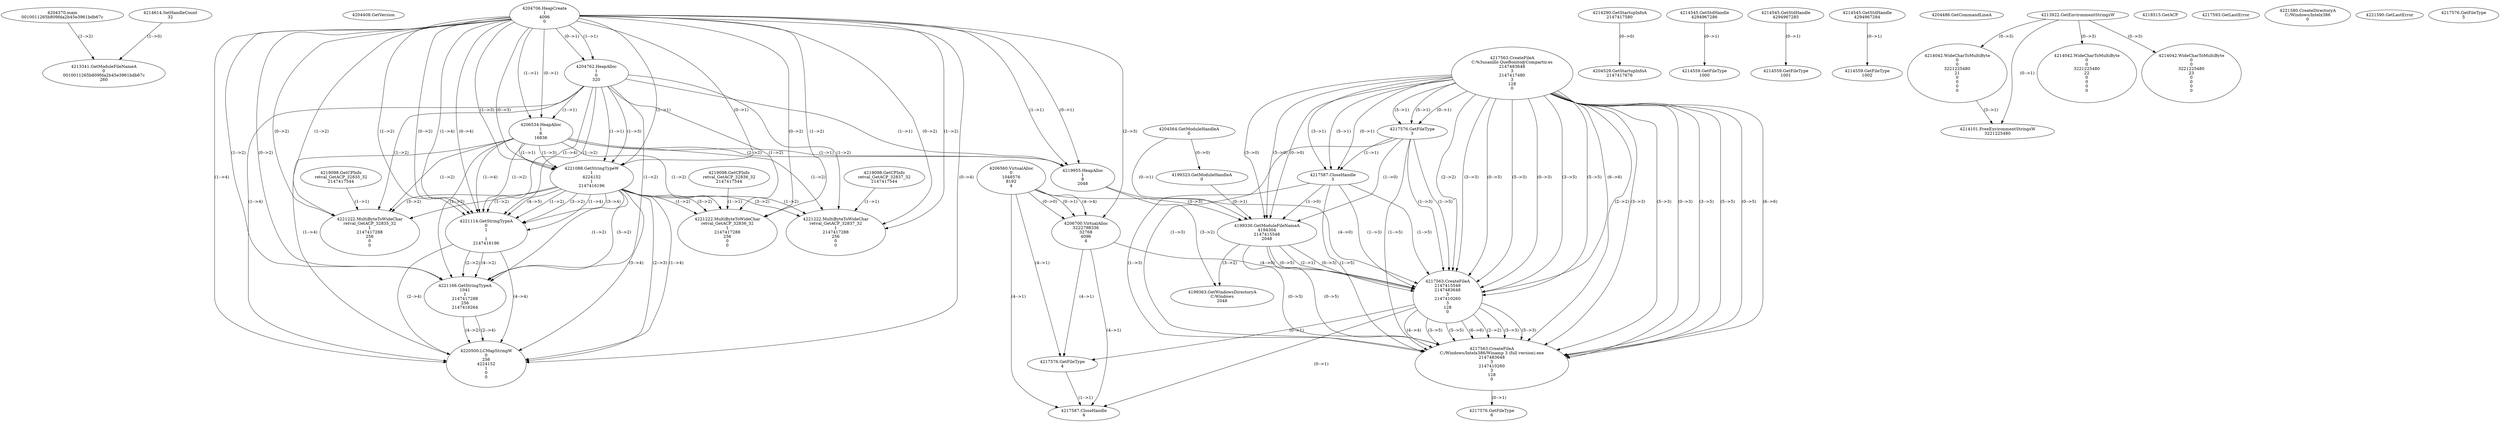 // Global SCDG with merge call
digraph {
	0 [label="4204370.main
0010011265b809fda2b45e3961bdb67c"]
	1 [label="4204408.GetVersion
"]
	2 [label="4204706.HeapCreate
1
4096
0"]
	3 [label="4204762.HeapAlloc
1
0
320"]
	2 -> 3 [label="(1-->1)"]
	2 -> 3 [label="(0-->1)"]
	4 [label="4206534.HeapAlloc
1
8
16836"]
	2 -> 4 [label="(1-->1)"]
	2 -> 4 [label="(0-->1)"]
	3 -> 4 [label="(1-->1)"]
	5 [label="4206560.VirtualAlloc
0
1048576
8192
4"]
	6 [label="4206700.VirtualAlloc
3222798336
32768
4096
4"]
	5 -> 6 [label="(0-->1)"]
	2 -> 6 [label="(2-->3)"]
	5 -> 6 [label="(4-->4)"]
	5 -> 6 [label="(0-->0)"]
	7 [label="4214290.GetStartupInfoA
2147417580"]
	8 [label="4214545.GetStdHandle
4294967286"]
	9 [label="4214559.GetFileType
1000"]
	8 -> 9 [label="(0-->1)"]
	10 [label="4214545.GetStdHandle
4294967285"]
	11 [label="4214559.GetFileType
1001"]
	10 -> 11 [label="(0-->1)"]
	12 [label="4214545.GetStdHandle
4294967284"]
	13 [label="4214559.GetFileType
1002"]
	12 -> 13 [label="(0-->1)"]
	14 [label="4214614.SetHandleCount
32"]
	15 [label="4204486.GetCommandLineA
"]
	16 [label="4213922.GetEnvironmentStringsW
"]
	17 [label="4214042.WideCharToMultiByte
0
0
3221225480
21
0
0
0
0"]
	16 -> 17 [label="(0-->3)"]
	18 [label="4214101.FreeEnvironmentStringsW
3221225480"]
	16 -> 18 [label="(0-->1)"]
	17 -> 18 [label="(3-->1)"]
	19 [label="4218515.GetACP
"]
	20 [label="4219098.GetCPInfo
retval_GetACP_32835_32
2147417544"]
	21 [label="4221088.GetStringTypeW
1
4224152
1
2147416196"]
	2 -> 21 [label="(1-->1)"]
	2 -> 21 [label="(0-->1)"]
	3 -> 21 [label="(1-->1)"]
	4 -> 21 [label="(1-->1)"]
	2 -> 21 [label="(1-->3)"]
	2 -> 21 [label="(0-->3)"]
	3 -> 21 [label="(1-->3)"]
	4 -> 21 [label="(1-->3)"]
	22 [label="4221222.MultiByteToWideChar
retval_GetACP_32835_32
1
2147417288
256
0
0"]
	20 -> 22 [label="(1-->1)"]
	2 -> 22 [label="(1-->2)"]
	2 -> 22 [label="(0-->2)"]
	3 -> 22 [label="(1-->2)"]
	4 -> 22 [label="(1-->2)"]
	21 -> 22 [label="(1-->2)"]
	21 -> 22 [label="(3-->2)"]
	23 [label="4214042.WideCharToMultiByte
0
0
3221225480
22
0
0
0
0"]
	16 -> 23 [label="(0-->3)"]
	24 [label="4219098.GetCPInfo
retval_GetACP_32836_32
2147417544"]
	25 [label="4221222.MultiByteToWideChar
retval_GetACP_32836_32
1
2147417288
256
0
0"]
	24 -> 25 [label="(1-->1)"]
	2 -> 25 [label="(1-->2)"]
	2 -> 25 [label="(0-->2)"]
	3 -> 25 [label="(1-->2)"]
	4 -> 25 [label="(1-->2)"]
	21 -> 25 [label="(1-->2)"]
	21 -> 25 [label="(3-->2)"]
	26 [label="4219098.GetCPInfo
retval_GetACP_32837_32
2147417544"]
	27 [label="4221222.MultiByteToWideChar
retval_GetACP_32837_32
1
2147417288
256
0
0"]
	26 -> 27 [label="(1-->1)"]
	2 -> 27 [label="(1-->2)"]
	2 -> 27 [label="(0-->2)"]
	3 -> 27 [label="(1-->2)"]
	4 -> 27 [label="(1-->2)"]
	21 -> 27 [label="(1-->2)"]
	21 -> 27 [label="(3-->2)"]
	28 [label="4221114.GetStringTypeA
0
1

1
2147416196"]
	2 -> 28 [label="(1-->2)"]
	2 -> 28 [label="(0-->2)"]
	3 -> 28 [label="(1-->2)"]
	4 -> 28 [label="(1-->2)"]
	21 -> 28 [label="(1-->2)"]
	21 -> 28 [label="(3-->2)"]
	2 -> 28 [label="(1-->4)"]
	2 -> 28 [label="(0-->4)"]
	3 -> 28 [label="(1-->4)"]
	4 -> 28 [label="(1-->4)"]
	21 -> 28 [label="(1-->4)"]
	21 -> 28 [label="(3-->4)"]
	21 -> 28 [label="(4-->5)"]
	29 [label="4221166.GetStringTypeA
1041
1
2147417288
256
2147416264"]
	2 -> 29 [label="(1-->2)"]
	2 -> 29 [label="(0-->2)"]
	3 -> 29 [label="(1-->2)"]
	4 -> 29 [label="(1-->2)"]
	21 -> 29 [label="(1-->2)"]
	21 -> 29 [label="(3-->2)"]
	28 -> 29 [label="(2-->2)"]
	28 -> 29 [label="(4-->2)"]
	30 [label="4220500.LCMapStringW
0
256
4224152
1
0
0"]
	29 -> 30 [label="(4-->2)"]
	21 -> 30 [label="(2-->3)"]
	2 -> 30 [label="(1-->4)"]
	2 -> 30 [label="(0-->4)"]
	3 -> 30 [label="(1-->4)"]
	4 -> 30 [label="(1-->4)"]
	21 -> 30 [label="(1-->4)"]
	21 -> 30 [label="(3-->4)"]
	28 -> 30 [label="(2-->4)"]
	28 -> 30 [label="(4-->4)"]
	29 -> 30 [label="(2-->4)"]
	31 [label="4213341.GetModuleFileNameA
0
0010011265b809fda2b45e3961bdb67c
260"]
	0 -> 31 [label="(1-->2)"]
	14 -> 31 [label="(1-->0)"]
	32 [label="4219955.HeapAlloc
1
8
2048"]
	2 -> 32 [label="(1-->1)"]
	2 -> 32 [label="(0-->1)"]
	3 -> 32 [label="(1-->1)"]
	4 -> 32 [label="(1-->1)"]
	4 -> 32 [label="(2-->2)"]
	33 [label="4204529.GetStartupInfoA
2147417676"]
	7 -> 33 [label="(0-->0)"]
	34 [label="4204564.GetModuleHandleA
0"]
	35 [label="4217563.CreateFileA
C:\Gusanillo QueBonito@Compartir.es
2147483648
3
2147417480
3
128
0"]
	36 [label="4217576.GetFileType
3"]
	35 -> 36 [label="(3-->1)"]
	35 -> 36 [label="(5-->1)"]
	35 -> 36 [label="(0-->1)"]
	37 [label="4217587.CloseHandle
3"]
	35 -> 37 [label="(3-->1)"]
	35 -> 37 [label="(5-->1)"]
	35 -> 37 [label="(0-->1)"]
	36 -> 37 [label="(1-->1)"]
	38 [label="4217593.GetLastError
"]
	39 [label="4199323.GetModuleHandleA
0"]
	34 -> 39 [label="(0-->0)"]
	40 [label="4199330.GetModuleFileNameA
4194304
2147415548
2048"]
	34 -> 40 [label="(0-->1)"]
	39 -> 40 [label="(0-->1)"]
	32 -> 40 [label="(3-->3)"]
	35 -> 40 [label="(3-->0)"]
	35 -> 40 [label="(5-->0)"]
	35 -> 40 [label="(0-->0)"]
	36 -> 40 [label="(1-->0)"]
	37 -> 40 [label="(1-->0)"]
	41 [label="4199363.GetWindowsDirectoryA
C:\Windows
2048"]
	32 -> 41 [label="(3-->2)"]
	40 -> 41 [label="(3-->2)"]
	42 [label="4221580.CreateDirectoryA
C:/Windows/Intelx386
0"]
	43 [label="4221590.GetLastError
"]
	44 [label="4217563.CreateFileA
2147415548
2147483648
3
2147410260
3
128
0"]
	40 -> 44 [label="(2-->1)"]
	35 -> 44 [label="(2-->2)"]
	35 -> 44 [label="(3-->3)"]
	35 -> 44 [label="(5-->3)"]
	35 -> 44 [label="(0-->3)"]
	36 -> 44 [label="(1-->3)"]
	37 -> 44 [label="(1-->3)"]
	40 -> 44 [label="(0-->3)"]
	35 -> 44 [label="(3-->5)"]
	35 -> 44 [label="(5-->5)"]
	35 -> 44 [label="(0-->5)"]
	36 -> 44 [label="(1-->5)"]
	37 -> 44 [label="(1-->5)"]
	40 -> 44 [label="(0-->5)"]
	35 -> 44 [label="(6-->6)"]
	5 -> 44 [label="(4-->0)"]
	6 -> 44 [label="(4-->0)"]
	45 [label="4217576.GetFileType
4"]
	5 -> 45 [label="(4-->1)"]
	6 -> 45 [label="(4-->1)"]
	44 -> 45 [label="(0-->1)"]
	46 [label="4217587.CloseHandle
4"]
	5 -> 46 [label="(4-->1)"]
	6 -> 46 [label="(4-->1)"]
	44 -> 46 [label="(0-->1)"]
	45 -> 46 [label="(1-->1)"]
	47 [label="4217576.GetFileType
5"]
	48 [label="4214042.WideCharToMultiByte
0
0
3221225480
23
0
0
0
0"]
	16 -> 48 [label="(0-->3)"]
	49 [label="4217563.CreateFileA
C:/Windows/Intelx386/Winamp 3 (full version).exe
2147483648
3
2147410260
3
128
0"]
	35 -> 49 [label="(2-->2)"]
	44 -> 49 [label="(2-->2)"]
	35 -> 49 [label="(3-->3)"]
	35 -> 49 [label="(5-->3)"]
	35 -> 49 [label="(0-->3)"]
	36 -> 49 [label="(1-->3)"]
	37 -> 49 [label="(1-->3)"]
	40 -> 49 [label="(0-->3)"]
	44 -> 49 [label="(3-->3)"]
	44 -> 49 [label="(5-->3)"]
	44 -> 49 [label="(4-->4)"]
	35 -> 49 [label="(3-->5)"]
	35 -> 49 [label="(5-->5)"]
	35 -> 49 [label="(0-->5)"]
	36 -> 49 [label="(1-->5)"]
	37 -> 49 [label="(1-->5)"]
	40 -> 49 [label="(0-->5)"]
	44 -> 49 [label="(3-->5)"]
	44 -> 49 [label="(5-->5)"]
	35 -> 49 [label="(6-->6)"]
	44 -> 49 [label="(6-->6)"]
	50 [label="4217576.GetFileType
6"]
	49 -> 50 [label="(0-->1)"]
}
